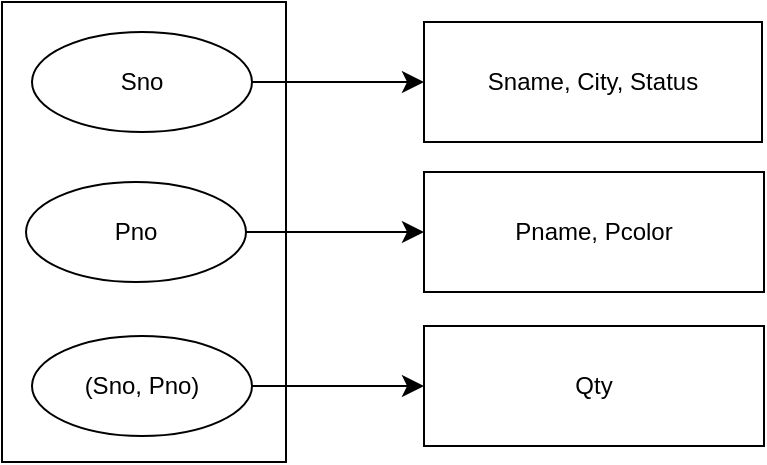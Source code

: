 <mxfile version="26.0.11" pages="3">
  <diagram name="1Nf" id="YbdF6OGURDyMBWo5s-L2">
    <mxGraphModel dx="1320" dy="1007" grid="0" gridSize="10" guides="1" tooltips="1" connect="1" arrows="1" fold="1" page="0" pageScale="1" pageWidth="850" pageHeight="1100" math="0" shadow="0">
      <root>
        <mxCell id="0" />
        <mxCell id="1" parent="0" />
        <mxCell id="6bMxqcvjfo6CzmTFK3iw-1" value="" style="rounded=0;whiteSpace=wrap;html=1;" vertex="1" parent="1">
          <mxGeometry x="-500" y="-341" width="142" height="230" as="geometry" />
        </mxCell>
        <mxCell id="Nv1itEVapJG6KKWH7zvD-8" style="edgeStyle=none;curved=1;rounded=0;orthogonalLoop=1;jettySize=auto;html=1;exitX=1;exitY=0.5;exitDx=0;exitDy=0;entryX=0;entryY=0.5;entryDx=0;entryDy=0;fontSize=12;startSize=8;endSize=8;" edge="1" parent="1" source="Nv1itEVapJG6KKWH7zvD-1" target="Nv1itEVapJG6KKWH7zvD-4">
          <mxGeometry relative="1" as="geometry" />
        </mxCell>
        <mxCell id="Nv1itEVapJG6KKWH7zvD-1" value="Sno" style="ellipse;whiteSpace=wrap;html=1;strokeColor=default;align=center;verticalAlign=middle;fontFamily=Helvetica;fontSize=12;fontColor=default;fillColor=default;" vertex="1" parent="1">
          <mxGeometry x="-485" y="-326" width="110" height="50" as="geometry" />
        </mxCell>
        <mxCell id="Nv1itEVapJG6KKWH7zvD-9" style="edgeStyle=none;curved=1;rounded=0;orthogonalLoop=1;jettySize=auto;html=1;exitX=1;exitY=0.5;exitDx=0;exitDy=0;entryX=0;entryY=0.5;entryDx=0;entryDy=0;fontSize=12;startSize=8;endSize=8;" edge="1" parent="1" source="Nv1itEVapJG6KKWH7zvD-2" target="Nv1itEVapJG6KKWH7zvD-7">
          <mxGeometry relative="1" as="geometry" />
        </mxCell>
        <mxCell id="Nv1itEVapJG6KKWH7zvD-2" value="Pno" style="ellipse;whiteSpace=wrap;html=1;strokeColor=default;align=center;verticalAlign=middle;fontFamily=Helvetica;fontSize=12;fontColor=default;fillColor=default;" vertex="1" parent="1">
          <mxGeometry x="-488" y="-251" width="110" height="50" as="geometry" />
        </mxCell>
        <mxCell id="Nv1itEVapJG6KKWH7zvD-4" value="Sname, City, Status" style="rounded=0;whiteSpace=wrap;html=1;" vertex="1" parent="1">
          <mxGeometry x="-289" y="-331" width="169" height="60" as="geometry" />
        </mxCell>
        <mxCell id="Nv1itEVapJG6KKWH7zvD-7" value="Pname, Pcolor" style="rounded=0;whiteSpace=wrap;html=1;" vertex="1" parent="1">
          <mxGeometry x="-289" y="-256" width="170" height="60" as="geometry" />
        </mxCell>
        <mxCell id="Nv1itEVapJG6KKWH7zvD-12" style="edgeStyle=none;curved=1;rounded=0;orthogonalLoop=1;jettySize=auto;html=1;exitX=1;exitY=0.5;exitDx=0;exitDy=0;entryX=0;entryY=0.5;entryDx=0;entryDy=0;fontSize=12;startSize=8;endSize=8;" edge="1" parent="1" source="Nv1itEVapJG6KKWH7zvD-10" target="Nv1itEVapJG6KKWH7zvD-11">
          <mxGeometry relative="1" as="geometry" />
        </mxCell>
        <mxCell id="Nv1itEVapJG6KKWH7zvD-10" value="(Sno, Pno)" style="ellipse;whiteSpace=wrap;html=1;strokeColor=default;align=center;verticalAlign=middle;fontFamily=Helvetica;fontSize=12;fontColor=default;fillColor=default;" vertex="1" parent="1">
          <mxGeometry x="-485" y="-174" width="110" height="50" as="geometry" />
        </mxCell>
        <mxCell id="Nv1itEVapJG6KKWH7zvD-11" value="Qty" style="rounded=0;whiteSpace=wrap;html=1;" vertex="1" parent="1">
          <mxGeometry x="-289" y="-179" width="170" height="60" as="geometry" />
        </mxCell>
      </root>
    </mxGraphModel>
  </diagram>
  <diagram id="ts83umxtAHAKzpLUBLMv" name="2Nf">
    <mxGraphModel dx="520" dy="607" grid="0" gridSize="10" guides="1" tooltips="1" connect="1" arrows="1" fold="1" page="0" pageScale="1" pageWidth="850" pageHeight="1100" math="0" shadow="0">
      <root>
        <mxCell id="0" />
        <mxCell id="1" parent="0" />
      </root>
    </mxGraphModel>
  </diagram>
  <diagram id="tmV0SwrH8iZFxghgOlhX" name="Decomposition">
    <mxGraphModel dx="520" dy="607" grid="0" gridSize="10" guides="1" tooltips="1" connect="1" arrows="1" fold="1" page="0" pageScale="1" pageWidth="850" pageHeight="1100" math="0" shadow="0">
      <root>
        <mxCell id="0" />
        <mxCell id="1" parent="0" />
      </root>
    </mxGraphModel>
  </diagram>
</mxfile>
